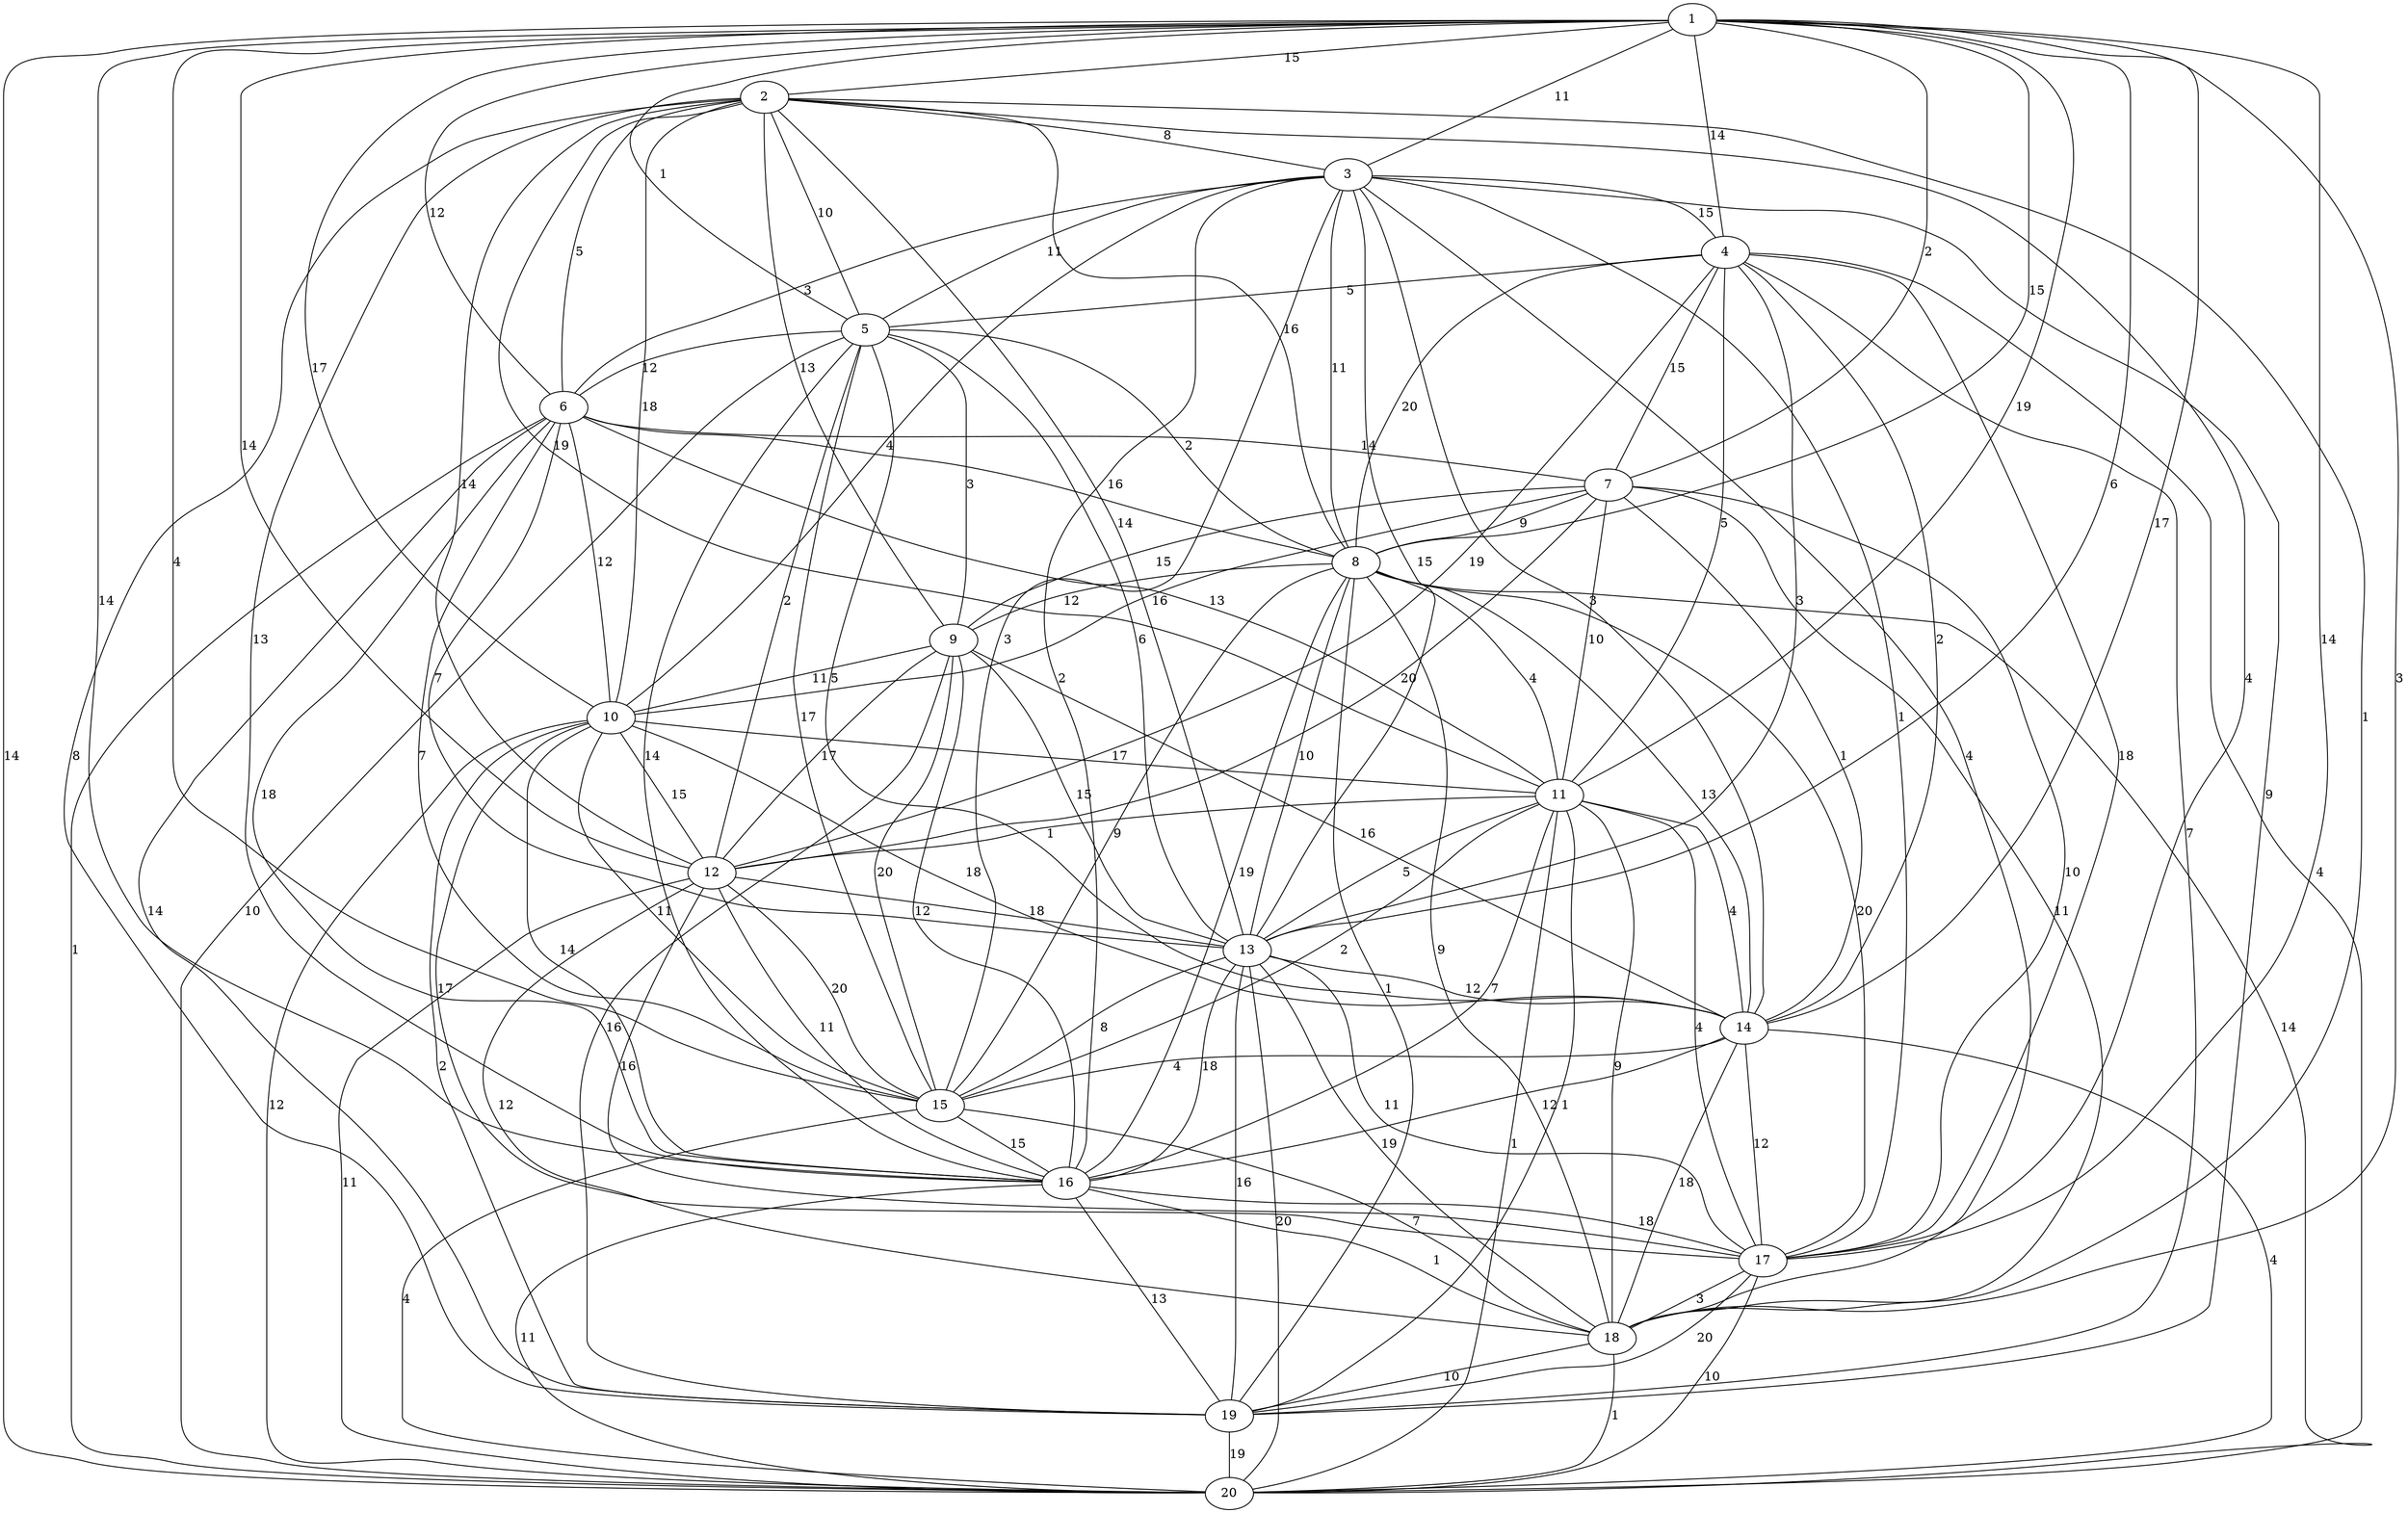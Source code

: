 graph G {
 1 -- 20 [label="14"];
 1 -- 12 [label="14"];
 1 -- 10 [label="17"];
 1 -- 8 [label="15"];
 1 -- 6 [label="12"];
 1 -- 3 [label="11"];
 1 -- 14 [label="17"];
 1 -- 13 [label="6"];
 1 -- 17 [label="14"];
 1 -- 11 [label="19"];
 1 -- 5 [label="1"];
 1 -- 15 [label="4"];
 1 -- 7 [label="2"];
 1 -- 18 [label="3"];
 1 -- 16 [label="14"];
 1 -- 4 [label="14"];
 1 -- 2 [label="15"];
 2 -- 16 [label="13"];
 2 -- 19 [label="8"];
 2 -- 17 [label="4"];
 2 -- 13 [label="14"];
 2 -- 12 [label="14"];
 2 -- 11 [label="19"];
 2 -- 6 [label="5"];
 2 -- 9 [label="13"];
 2 -- 18 [label="1"];
 2 -- 8 [label="16"];
 2 -- 5 [label="10"];
 2 -- 10 [label="18"];
 2 -- 3 [label="8"];
 3 -- 15 [label="3"];
 3 -- 14 [label="3"];
 3 -- 5 [label="11"];
 3 -- 17 [label="1"];
 3 -- 10 [label="4"];
 3 -- 6 [label="3"];
 3 -- 18 [label="4"];
 3 -- 13 [label="15"];
 3 -- 19 [label="9"];
 3 -- 16 [label="2"];
 3 -- 8 [label="11"];
 3 -- 4 [label="15"];
 4 -- 12 [label="19"];
 4 -- 11 [label="5"];
 4 -- 8 [label="20"];
 4 -- 13 [label="3"];
 4 -- 20 [label="4"];
 4 -- 17 [label="18"];
 4 -- 7 [label="15"];
 4 -- 14 [label="2"];
 4 -- 19 [label="7"];
 4 -- 5 [label="5"];
 5 -- 14 [label="5"];
 5 -- 13 [label="6"];
 5 -- 12 [label="2"];
 5 -- 9 [label="3"];
 5 -- 8 [label="2"];
 5 -- 15 [label="17"];
 5 -- 20 [label="10"];
 5 -- 16 [label="14"];
 5 -- 6 [label="12"];
 6 -- 13 [label="7"];
 6 -- 11 [label="13"];
 6 -- 8 [label="16"];
 6 -- 19 [label="14"];
 6 -- 10 [label="12"];
 6 -- 15 [label="7"];
 6 -- 16 [label="18"];
 6 -- 20 [label="1"];
 6 -- 7 [label="14"];
 7 -- 18 [label="11"];
 7 -- 14 [label="1"];
 7 -- 9 [label="15"];
 7 -- 17 [label="10"];
 7 -- 12 [label="20"];
 7 -- 11 [label="10"];
 7 -- 10 [label="16"];
 7 -- 8 [label="9"];
 8 -- 16 [label="19"];
 8 -- 18 [label="9"];
 8 -- 11 [label="4"];
 8 -- 20 [label="14"];
 8 -- 14 [label="13"];
 8 -- 17 [label="20"];
 8 -- 19 [label="1"];
 8 -- 15 [label="9"];
 8 -- 13 [label="10"];
 8 -- 9 [label="12"];
 9 -- 14 [label="16"];
 9 -- 13 [label="15"];
 9 -- 16 [label="12"];
 9 -- 19 [label="16"];
 9 -- 12 [label="17"];
 9 -- 15 [label="20"];
 9 -- 10 [label="11"];
 10 -- 17 [label="17"];
 10 -- 16 [label="14"];
 10 -- 14 [label="18"];
 10 -- 12 [label="15"];
 10 -- 15 [label="11"];
 10 -- 19 [label="2"];
 10 -- 20 [label="12"];
 10 -- 11 [label="17"];
 11 -- 16 [label="7"];
 11 -- 15 [label="2"];
 11 -- 14 [label="4"];
 11 -- 13 [label="5"];
 11 -- 18 [label="9"];
 11 -- 19 [label="1"];
 11 -- 17 [label="4"];
 11 -- 20 [label="1"];
 11 -- 12 [label="1"];
 12 -- 16 [label="11"];
 12 -- 20 [label="11"];
 12 -- 15 [label="20"];
 12 -- 17 [label="16"];
 12 -- 18 [label="12"];
 12 -- 13 [label="18"];
 13 -- 20 [label="20"];
 13 -- 17 [label="11"];
 13 -- 16 [label="18"];
 13 -- 18 [label="19"];
 13 -- 19 [label="16"];
 13 -- 15 [label="8"];
 13 -- 14 [label="12"];
 14 -- 20 [label="4"];
 14 -- 16 [label="12"];
 14 -- 17 [label="12"];
 14 -- 18 [label="18"];
 14 -- 15 [label="4"];
 15 -- 20 [label="4"];
 15 -- 18 [label="7"];
 15 -- 16 [label="15"];
 16 -- 20 [label="11"];
 16 -- 18 [label="1"];
 16 -- 19 [label="13"];
 16 -- 17 [label="18"];
 17 -- 19 [label="20"];
 17 -- 20 [label="10"];
 17 -- 18 [label="3"];
 18 -- 20 [label="1"];
 18 -- 19 [label="10"];
 19 -- 20 [label="19"];
}
